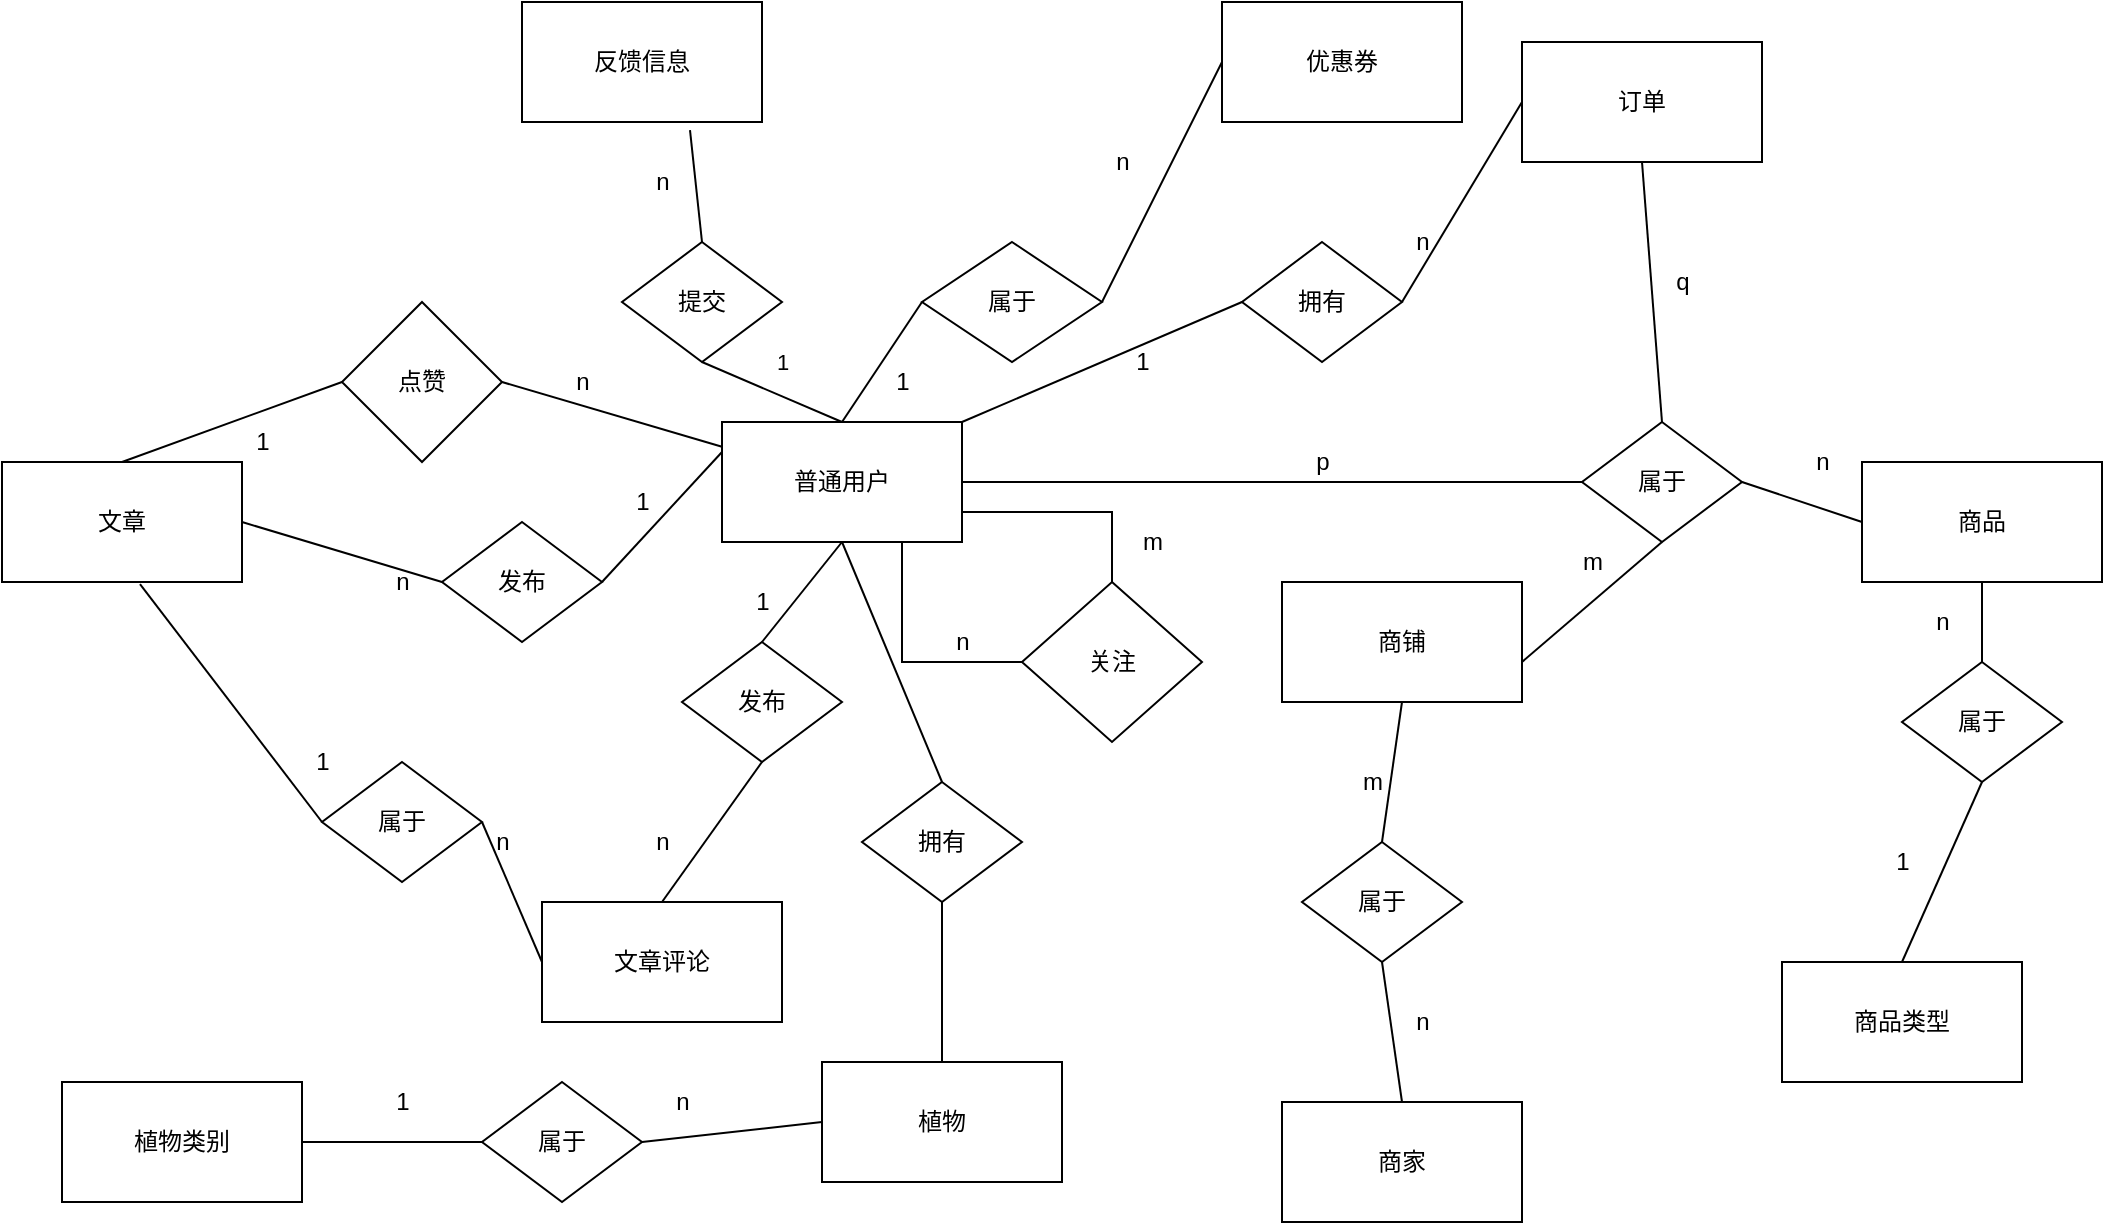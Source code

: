 <mxfile version="14.1.1" type="github">
  <diagram id="Ju9IjZxZhExvCRAQXTtL" name="Page-1">
    <mxGraphModel dx="2258" dy="2143" grid="1" gridSize="10" guides="1" tooltips="1" connect="1" arrows="1" fold="1" page="1" pageScale="1" pageWidth="827" pageHeight="1169" math="0" shadow="0">
      <root>
        <mxCell id="0" />
        <mxCell id="1" parent="0" />
        <mxCell id="KmE_w60HVCtdxXYl9T-s-9" style="edgeStyle=orthogonalEdgeStyle;rounded=0;orthogonalLoop=1;jettySize=auto;html=1;exitX=0.75;exitY=1;exitDx=0;exitDy=0;entryX=0;entryY=0.5;entryDx=0;entryDy=0;endArrow=none;endFill=0;" edge="1" parent="1" source="KmE_w60HVCtdxXYl9T-s-1" target="KmE_w60HVCtdxXYl9T-s-8">
          <mxGeometry relative="1" as="geometry" />
        </mxCell>
        <mxCell id="KmE_w60HVCtdxXYl9T-s-34" style="edgeStyle=none;rounded=0;orthogonalLoop=1;jettySize=auto;html=1;exitX=0.5;exitY=0;exitDx=0;exitDy=0;entryX=0.5;entryY=1;entryDx=0;entryDy=0;endArrow=none;endFill=0;" edge="1" parent="1" source="KmE_w60HVCtdxXYl9T-s-1" target="KmE_w60HVCtdxXYl9T-s-33">
          <mxGeometry relative="1" as="geometry" />
        </mxCell>
        <mxCell id="KmE_w60HVCtdxXYl9T-s-36" value="1" style="edgeLabel;html=1;align=center;verticalAlign=middle;resizable=0;points=[];" vertex="1" connectable="0" parent="KmE_w60HVCtdxXYl9T-s-34">
          <mxGeometry x="0.232" y="-7" relative="1" as="geometry">
            <mxPoint x="10.44" y="-5.05" as="offset" />
          </mxGeometry>
        </mxCell>
        <mxCell id="KmE_w60HVCtdxXYl9T-s-39" style="edgeStyle=none;rounded=0;orthogonalLoop=1;jettySize=auto;html=1;exitX=0.5;exitY=1;exitDx=0;exitDy=0;entryX=0.5;entryY=0;entryDx=0;entryDy=0;endArrow=none;endFill=0;" edge="1" parent="1" source="KmE_w60HVCtdxXYl9T-s-1" target="KmE_w60HVCtdxXYl9T-s-38">
          <mxGeometry relative="1" as="geometry" />
        </mxCell>
        <mxCell id="KmE_w60HVCtdxXYl9T-s-60" style="edgeStyle=none;rounded=0;orthogonalLoop=1;jettySize=auto;html=1;exitX=0.5;exitY=1;exitDx=0;exitDy=0;entryX=0.5;entryY=0;entryDx=0;entryDy=0;endArrow=none;endFill=0;" edge="1" parent="1" source="KmE_w60HVCtdxXYl9T-s-1" target="KmE_w60HVCtdxXYl9T-s-59">
          <mxGeometry relative="1" as="geometry" />
        </mxCell>
        <mxCell id="KmE_w60HVCtdxXYl9T-s-63" style="edgeStyle=none;rounded=0;orthogonalLoop=1;jettySize=auto;html=1;exitX=0;exitY=0.25;exitDx=0;exitDy=0;entryX=1;entryY=0.5;entryDx=0;entryDy=0;endArrow=none;endFill=0;" edge="1" parent="1" source="KmE_w60HVCtdxXYl9T-s-1" target="KmE_w60HVCtdxXYl9T-s-49">
          <mxGeometry relative="1" as="geometry" />
        </mxCell>
        <mxCell id="KmE_w60HVCtdxXYl9T-s-91" style="edgeStyle=none;rounded=0;orthogonalLoop=1;jettySize=auto;html=1;exitX=1;exitY=0;exitDx=0;exitDy=0;entryX=0;entryY=0.5;entryDx=0;entryDy=0;endArrow=none;endFill=0;" edge="1" parent="1" source="KmE_w60HVCtdxXYl9T-s-1" target="KmE_w60HVCtdxXYl9T-s-90">
          <mxGeometry relative="1" as="geometry" />
        </mxCell>
        <mxCell id="KmE_w60HVCtdxXYl9T-s-1" value="普通用户" style="rounded=0;whiteSpace=wrap;html=1;" vertex="1" parent="1">
          <mxGeometry x="280" y="130" width="120" height="60" as="geometry" />
        </mxCell>
        <mxCell id="KmE_w60HVCtdxXYl9T-s-2" value="反馈信息" style="rounded=0;whiteSpace=wrap;html=1;" vertex="1" parent="1">
          <mxGeometry x="180" y="-80" width="120" height="60" as="geometry" />
        </mxCell>
        <mxCell id="KmE_w60HVCtdxXYl9T-s-3" value="优惠券" style="rounded=0;whiteSpace=wrap;html=1;" vertex="1" parent="1">
          <mxGeometry x="530" y="-80" width="120" height="60" as="geometry" />
        </mxCell>
        <mxCell id="KmE_w60HVCtdxXYl9T-s-4" value="文章" style="rounded=0;whiteSpace=wrap;html=1;" vertex="1" parent="1">
          <mxGeometry x="-80" y="150" width="120" height="60" as="geometry" />
        </mxCell>
        <mxCell id="KmE_w60HVCtdxXYl9T-s-45" style="edgeStyle=none;rounded=0;orthogonalLoop=1;jettySize=auto;html=1;exitX=0;exitY=0.5;exitDx=0;exitDy=0;entryX=1;entryY=0.5;entryDx=0;entryDy=0;endArrow=none;endFill=0;" edge="1" parent="1" source="KmE_w60HVCtdxXYl9T-s-5" target="KmE_w60HVCtdxXYl9T-s-44">
          <mxGeometry relative="1" as="geometry" />
        </mxCell>
        <mxCell id="KmE_w60HVCtdxXYl9T-s-5" value="文章评论" style="rounded=0;whiteSpace=wrap;html=1;" vertex="1" parent="1">
          <mxGeometry x="190" y="370" width="120" height="60" as="geometry" />
        </mxCell>
        <mxCell id="KmE_w60HVCtdxXYl9T-s-10" style="edgeStyle=orthogonalEdgeStyle;rounded=0;orthogonalLoop=1;jettySize=auto;html=1;exitX=0.5;exitY=0;exitDx=0;exitDy=0;entryX=1;entryY=0.75;entryDx=0;entryDy=0;endArrow=none;endFill=0;" edge="1" parent="1" source="KmE_w60HVCtdxXYl9T-s-8" target="KmE_w60HVCtdxXYl9T-s-1">
          <mxGeometry relative="1" as="geometry" />
        </mxCell>
        <mxCell id="KmE_w60HVCtdxXYl9T-s-8" value="关注" style="rhombus;whiteSpace=wrap;html=1;" vertex="1" parent="1">
          <mxGeometry x="430" y="210" width="90" height="80" as="geometry" />
        </mxCell>
        <mxCell id="KmE_w60HVCtdxXYl9T-s-11" value="n" style="text;html=1;align=center;verticalAlign=middle;resizable=0;points=[];autosize=1;" vertex="1" parent="1">
          <mxGeometry x="390" y="230" width="20" height="20" as="geometry" />
        </mxCell>
        <mxCell id="KmE_w60HVCtdxXYl9T-s-12" value="m" style="text;html=1;align=center;verticalAlign=middle;resizable=0;points=[];autosize=1;" vertex="1" parent="1">
          <mxGeometry x="480" y="180" width="30" height="20" as="geometry" />
        </mxCell>
        <mxCell id="KmE_w60HVCtdxXYl9T-s-24" value="" style="endArrow=none;html=1;exitX=0.5;exitY=0;exitDx=0;exitDy=0;entryX=0;entryY=0.5;entryDx=0;entryDy=0;" edge="1" parent="1" source="KmE_w60HVCtdxXYl9T-s-4" target="KmE_w60HVCtdxXYl9T-s-54">
          <mxGeometry width="50" height="50" relative="1" as="geometry">
            <mxPoint x="30" y="200" as="sourcePoint" />
            <mxPoint x="79.96" y="120" as="targetPoint" />
          </mxGeometry>
        </mxCell>
        <mxCell id="KmE_w60HVCtdxXYl9T-s-27" value="" style="endArrow=none;html=1;exitX=1;exitY=0.5;exitDx=0;exitDy=0;" edge="1" parent="1" source="KmE_w60HVCtdxXYl9T-s-54" target="KmE_w60HVCtdxXYl9T-s-1">
          <mxGeometry width="50" height="50" relative="1" as="geometry">
            <mxPoint x="160" y="107.5" as="sourcePoint" />
            <mxPoint x="240.711" y="110" as="targetPoint" />
          </mxGeometry>
        </mxCell>
        <mxCell id="KmE_w60HVCtdxXYl9T-s-30" style="rounded=0;orthogonalLoop=1;jettySize=auto;html=1;exitX=1;exitY=0.5;exitDx=0;exitDy=0;entryX=0;entryY=0.5;entryDx=0;entryDy=0;endArrow=none;endFill=0;" edge="1" parent="1" source="KmE_w60HVCtdxXYl9T-s-28" target="KmE_w60HVCtdxXYl9T-s-3">
          <mxGeometry relative="1" as="geometry" />
        </mxCell>
        <mxCell id="KmE_w60HVCtdxXYl9T-s-28" value="属于" style="rhombus;whiteSpace=wrap;html=1;" vertex="1" parent="1">
          <mxGeometry x="380" y="40" width="90" height="60" as="geometry" />
        </mxCell>
        <mxCell id="KmE_w60HVCtdxXYl9T-s-29" value="" style="endArrow=none;html=1;exitX=0.5;exitY=0;exitDx=0;exitDy=0;entryX=0;entryY=0.5;entryDx=0;entryDy=0;" edge="1" parent="1" source="KmE_w60HVCtdxXYl9T-s-1" target="KmE_w60HVCtdxXYl9T-s-28">
          <mxGeometry width="50" height="50" relative="1" as="geometry">
            <mxPoint x="330" y="120" as="sourcePoint" />
            <mxPoint x="380" y="70" as="targetPoint" />
          </mxGeometry>
        </mxCell>
        <mxCell id="KmE_w60HVCtdxXYl9T-s-31" value="1" style="text;html=1;align=center;verticalAlign=middle;resizable=0;points=[];autosize=1;" vertex="1" parent="1">
          <mxGeometry x="360" y="100" width="20" height="20" as="geometry" />
        </mxCell>
        <mxCell id="KmE_w60HVCtdxXYl9T-s-32" value="n" style="text;html=1;align=center;verticalAlign=middle;resizable=0;points=[];autosize=1;" vertex="1" parent="1">
          <mxGeometry x="470" y="-10" width="20" height="20" as="geometry" />
        </mxCell>
        <mxCell id="KmE_w60HVCtdxXYl9T-s-35" style="edgeStyle=none;rounded=0;orthogonalLoop=1;jettySize=auto;html=1;exitX=0.5;exitY=0;exitDx=0;exitDy=0;entryX=0.7;entryY=1.067;entryDx=0;entryDy=0;endArrow=none;endFill=0;entryPerimeter=0;" edge="1" parent="1" source="KmE_w60HVCtdxXYl9T-s-33" target="KmE_w60HVCtdxXYl9T-s-2">
          <mxGeometry relative="1" as="geometry" />
        </mxCell>
        <mxCell id="KmE_w60HVCtdxXYl9T-s-33" value="提交" style="rhombus;whiteSpace=wrap;html=1;" vertex="1" parent="1">
          <mxGeometry x="230" y="40" width="80" height="60" as="geometry" />
        </mxCell>
        <mxCell id="KmE_w60HVCtdxXYl9T-s-37" value="n" style="text;html=1;align=center;verticalAlign=middle;resizable=0;points=[];autosize=1;" vertex="1" parent="1">
          <mxGeometry x="240" width="20" height="20" as="geometry" />
        </mxCell>
        <mxCell id="KmE_w60HVCtdxXYl9T-s-40" style="edgeStyle=none;rounded=0;orthogonalLoop=1;jettySize=auto;html=1;exitX=0.5;exitY=1;exitDx=0;exitDy=0;entryX=0.5;entryY=0;entryDx=0;entryDy=0;endArrow=none;endFill=0;" edge="1" parent="1" source="KmE_w60HVCtdxXYl9T-s-38" target="KmE_w60HVCtdxXYl9T-s-5">
          <mxGeometry relative="1" as="geometry" />
        </mxCell>
        <mxCell id="KmE_w60HVCtdxXYl9T-s-38" value="发布" style="rhombus;whiteSpace=wrap;html=1;" vertex="1" parent="1">
          <mxGeometry x="260" y="240" width="80" height="60" as="geometry" />
        </mxCell>
        <mxCell id="KmE_w60HVCtdxXYl9T-s-42" value="1" style="text;html=1;align=center;verticalAlign=middle;resizable=0;points=[];autosize=1;" vertex="1" parent="1">
          <mxGeometry x="290" y="210" width="20" height="20" as="geometry" />
        </mxCell>
        <mxCell id="KmE_w60HVCtdxXYl9T-s-43" value="n" style="text;html=1;align=center;verticalAlign=middle;resizable=0;points=[];autosize=1;" vertex="1" parent="1">
          <mxGeometry x="240" y="330" width="20" height="20" as="geometry" />
        </mxCell>
        <mxCell id="KmE_w60HVCtdxXYl9T-s-46" style="edgeStyle=none;rounded=0;orthogonalLoop=1;jettySize=auto;html=1;exitX=0;exitY=0.5;exitDx=0;exitDy=0;entryX=0.575;entryY=1.017;entryDx=0;entryDy=0;entryPerimeter=0;endArrow=none;endFill=0;" edge="1" parent="1" source="KmE_w60HVCtdxXYl9T-s-44" target="KmE_w60HVCtdxXYl9T-s-4">
          <mxGeometry relative="1" as="geometry" />
        </mxCell>
        <mxCell id="KmE_w60HVCtdxXYl9T-s-44" value="属于" style="rhombus;whiteSpace=wrap;html=1;" vertex="1" parent="1">
          <mxGeometry x="80" y="300" width="80" height="60" as="geometry" />
        </mxCell>
        <mxCell id="KmE_w60HVCtdxXYl9T-s-47" value="n" style="text;html=1;align=center;verticalAlign=middle;resizable=0;points=[];autosize=1;" vertex="1" parent="1">
          <mxGeometry x="160" y="330" width="20" height="20" as="geometry" />
        </mxCell>
        <mxCell id="KmE_w60HVCtdxXYl9T-s-48" value="1" style="text;html=1;align=center;verticalAlign=middle;resizable=0;points=[];autosize=1;" vertex="1" parent="1">
          <mxGeometry x="70" y="290" width="20" height="20" as="geometry" />
        </mxCell>
        <mxCell id="KmE_w60HVCtdxXYl9T-s-51" style="edgeStyle=none;rounded=0;orthogonalLoop=1;jettySize=auto;html=1;exitX=0;exitY=0.5;exitDx=0;exitDy=0;entryX=1;entryY=0.5;entryDx=0;entryDy=0;endArrow=none;endFill=0;" edge="1" parent="1" source="KmE_w60HVCtdxXYl9T-s-49" target="KmE_w60HVCtdxXYl9T-s-4">
          <mxGeometry relative="1" as="geometry" />
        </mxCell>
        <mxCell id="KmE_w60HVCtdxXYl9T-s-49" value="发布" style="rhombus;whiteSpace=wrap;html=1;" vertex="1" parent="1">
          <mxGeometry x="140" y="180" width="80" height="60" as="geometry" />
        </mxCell>
        <mxCell id="KmE_w60HVCtdxXYl9T-s-53" value="n" style="text;html=1;align=center;verticalAlign=middle;resizable=0;points=[];autosize=1;" vertex="1" parent="1">
          <mxGeometry x="110" y="200" width="20" height="20" as="geometry" />
        </mxCell>
        <mxCell id="KmE_w60HVCtdxXYl9T-s-54" value="点赞" style="rhombus;whiteSpace=wrap;html=1;" vertex="1" parent="1">
          <mxGeometry x="90" y="70" width="80" height="80" as="geometry" />
        </mxCell>
        <mxCell id="KmE_w60HVCtdxXYl9T-s-55" value="n" style="text;html=1;align=center;verticalAlign=middle;resizable=0;points=[];autosize=1;" vertex="1" parent="1">
          <mxGeometry x="200" y="100" width="20" height="20" as="geometry" />
        </mxCell>
        <mxCell id="KmE_w60HVCtdxXYl9T-s-56" value="1" style="text;html=1;align=center;verticalAlign=middle;resizable=0;points=[];autosize=1;" vertex="1" parent="1">
          <mxGeometry x="40" y="130" width="20" height="20" as="geometry" />
        </mxCell>
        <mxCell id="KmE_w60HVCtdxXYl9T-s-109" style="edgeStyle=none;rounded=0;orthogonalLoop=1;jettySize=auto;html=1;exitX=0;exitY=0.5;exitDx=0;exitDy=0;entryX=1;entryY=0.5;entryDx=0;entryDy=0;endArrow=none;endFill=0;" edge="1" parent="1" source="KmE_w60HVCtdxXYl9T-s-57" target="KmE_w60HVCtdxXYl9T-s-108">
          <mxGeometry relative="1" as="geometry" />
        </mxCell>
        <mxCell id="KmE_w60HVCtdxXYl9T-s-57" value="植物" style="rounded=0;whiteSpace=wrap;html=1;" vertex="1" parent="1">
          <mxGeometry x="330" y="450" width="120" height="60" as="geometry" />
        </mxCell>
        <mxCell id="KmE_w60HVCtdxXYl9T-s-61" style="edgeStyle=none;rounded=0;orthogonalLoop=1;jettySize=auto;html=1;exitX=0.5;exitY=1;exitDx=0;exitDy=0;entryX=0.5;entryY=0;entryDx=0;entryDy=0;endArrow=none;endFill=0;" edge="1" parent="1" source="KmE_w60HVCtdxXYl9T-s-59" target="KmE_w60HVCtdxXYl9T-s-57">
          <mxGeometry relative="1" as="geometry" />
        </mxCell>
        <mxCell id="KmE_w60HVCtdxXYl9T-s-59" value="拥有" style="rhombus;whiteSpace=wrap;html=1;" vertex="1" parent="1">
          <mxGeometry x="350" y="310" width="80" height="60" as="geometry" />
        </mxCell>
        <mxCell id="KmE_w60HVCtdxXYl9T-s-64" value="1" style="text;html=1;align=center;verticalAlign=middle;resizable=0;points=[];autosize=1;" vertex="1" parent="1">
          <mxGeometry x="230" y="160" width="20" height="20" as="geometry" />
        </mxCell>
        <mxCell id="KmE_w60HVCtdxXYl9T-s-66" value="商家" style="rounded=0;whiteSpace=wrap;html=1;" vertex="1" parent="1">
          <mxGeometry x="560" y="470" width="120" height="60" as="geometry" />
        </mxCell>
        <mxCell id="KmE_w60HVCtdxXYl9T-s-73" style="edgeStyle=none;rounded=0;orthogonalLoop=1;jettySize=auto;html=1;exitX=0.5;exitY=1;exitDx=0;exitDy=0;entryX=0.5;entryY=0;entryDx=0;entryDy=0;endArrow=none;endFill=0;" edge="1" parent="1" source="KmE_w60HVCtdxXYl9T-s-67" target="KmE_w60HVCtdxXYl9T-s-72">
          <mxGeometry relative="1" as="geometry" />
        </mxCell>
        <mxCell id="KmE_w60HVCtdxXYl9T-s-67" value="商铺" style="rounded=0;whiteSpace=wrap;html=1;" vertex="1" parent="1">
          <mxGeometry x="560" y="210" width="120" height="60" as="geometry" />
        </mxCell>
        <mxCell id="KmE_w60HVCtdxXYl9T-s-96" style="edgeStyle=none;rounded=0;orthogonalLoop=1;jettySize=auto;html=1;exitX=0.5;exitY=1;exitDx=0;exitDy=0;entryX=0.5;entryY=0;entryDx=0;entryDy=0;endArrow=none;endFill=0;" edge="1" parent="1" source="KmE_w60HVCtdxXYl9T-s-69" target="KmE_w60HVCtdxXYl9T-s-77">
          <mxGeometry relative="1" as="geometry" />
        </mxCell>
        <mxCell id="KmE_w60HVCtdxXYl9T-s-69" value="订单" style="rounded=0;whiteSpace=wrap;html=1;" vertex="1" parent="1">
          <mxGeometry x="680" y="-60" width="120" height="60" as="geometry" />
        </mxCell>
        <mxCell id="KmE_w60HVCtdxXYl9T-s-78" style="edgeStyle=none;rounded=0;orthogonalLoop=1;jettySize=auto;html=1;exitX=0;exitY=0.5;exitDx=0;exitDy=0;entryX=1;entryY=0.5;entryDx=0;entryDy=0;endArrow=none;endFill=0;" edge="1" parent="1" source="KmE_w60HVCtdxXYl9T-s-70" target="KmE_w60HVCtdxXYl9T-s-77">
          <mxGeometry relative="1" as="geometry" />
        </mxCell>
        <mxCell id="KmE_w60HVCtdxXYl9T-s-104" style="edgeStyle=none;rounded=0;orthogonalLoop=1;jettySize=auto;html=1;exitX=0.5;exitY=1;exitDx=0;exitDy=0;entryX=0.5;entryY=0;entryDx=0;entryDy=0;endArrow=none;endFill=0;" edge="1" parent="1" source="KmE_w60HVCtdxXYl9T-s-70" target="KmE_w60HVCtdxXYl9T-s-82">
          <mxGeometry relative="1" as="geometry" />
        </mxCell>
        <mxCell id="KmE_w60HVCtdxXYl9T-s-70" value="商品" style="rounded=0;whiteSpace=wrap;html=1;" vertex="1" parent="1">
          <mxGeometry x="850" y="150" width="120" height="60" as="geometry" />
        </mxCell>
        <mxCell id="KmE_w60HVCtdxXYl9T-s-71" value="商品类型" style="rounded=0;whiteSpace=wrap;html=1;" vertex="1" parent="1">
          <mxGeometry x="810" y="400" width="120" height="60" as="geometry" />
        </mxCell>
        <mxCell id="KmE_w60HVCtdxXYl9T-s-74" style="edgeStyle=none;rounded=0;orthogonalLoop=1;jettySize=auto;html=1;exitX=0.5;exitY=1;exitDx=0;exitDy=0;entryX=0.5;entryY=0;entryDx=0;entryDy=0;endArrow=none;endFill=0;" edge="1" parent="1" source="KmE_w60HVCtdxXYl9T-s-72" target="KmE_w60HVCtdxXYl9T-s-66">
          <mxGeometry relative="1" as="geometry" />
        </mxCell>
        <mxCell id="KmE_w60HVCtdxXYl9T-s-72" value="属于" style="rhombus;whiteSpace=wrap;html=1;" vertex="1" parent="1">
          <mxGeometry x="570" y="340" width="80" height="60" as="geometry" />
        </mxCell>
        <mxCell id="KmE_w60HVCtdxXYl9T-s-75" value="m" style="text;html=1;align=center;verticalAlign=middle;resizable=0;points=[];autosize=1;" vertex="1" parent="1">
          <mxGeometry x="590" y="300" width="30" height="20" as="geometry" />
        </mxCell>
        <mxCell id="KmE_w60HVCtdxXYl9T-s-76" value="n" style="text;html=1;align=center;verticalAlign=middle;resizable=0;points=[];autosize=1;" vertex="1" parent="1">
          <mxGeometry x="620" y="420" width="20" height="20" as="geometry" />
        </mxCell>
        <mxCell id="KmE_w60HVCtdxXYl9T-s-79" style="edgeStyle=none;rounded=0;orthogonalLoop=1;jettySize=auto;html=1;exitX=0.5;exitY=1;exitDx=0;exitDy=0;endArrow=none;endFill=0;exitPerimeter=0;" edge="1" parent="1" source="KmE_w60HVCtdxXYl9T-s-77">
          <mxGeometry relative="1" as="geometry">
            <mxPoint x="680" y="250" as="targetPoint" />
          </mxGeometry>
        </mxCell>
        <mxCell id="KmE_w60HVCtdxXYl9T-s-87" style="edgeStyle=none;rounded=0;orthogonalLoop=1;jettySize=auto;html=1;exitX=0;exitY=0.5;exitDx=0;exitDy=0;entryX=1;entryY=0.5;entryDx=0;entryDy=0;endArrow=none;endFill=0;" edge="1" parent="1" source="KmE_w60HVCtdxXYl9T-s-77" target="KmE_w60HVCtdxXYl9T-s-1">
          <mxGeometry relative="1" as="geometry" />
        </mxCell>
        <mxCell id="KmE_w60HVCtdxXYl9T-s-77" value="属于" style="rhombus;whiteSpace=wrap;html=1;" vertex="1" parent="1">
          <mxGeometry x="710" y="130" width="80" height="60" as="geometry" />
        </mxCell>
        <mxCell id="KmE_w60HVCtdxXYl9T-s-80" value="n" style="text;html=1;align=center;verticalAlign=middle;resizable=0;points=[];autosize=1;" vertex="1" parent="1">
          <mxGeometry x="820" y="140" width="20" height="20" as="geometry" />
        </mxCell>
        <mxCell id="KmE_w60HVCtdxXYl9T-s-81" value="m" style="text;html=1;align=center;verticalAlign=middle;resizable=0;points=[];autosize=1;" vertex="1" parent="1">
          <mxGeometry x="700" y="190" width="30" height="20" as="geometry" />
        </mxCell>
        <mxCell id="KmE_w60HVCtdxXYl9T-s-105" style="edgeStyle=none;rounded=0;orthogonalLoop=1;jettySize=auto;html=1;exitX=0.5;exitY=1;exitDx=0;exitDy=0;entryX=0.5;entryY=0;entryDx=0;entryDy=0;endArrow=none;endFill=0;" edge="1" parent="1" source="KmE_w60HVCtdxXYl9T-s-82" target="KmE_w60HVCtdxXYl9T-s-71">
          <mxGeometry relative="1" as="geometry" />
        </mxCell>
        <mxCell id="KmE_w60HVCtdxXYl9T-s-82" value="属于" style="rhombus;whiteSpace=wrap;html=1;" vertex="1" parent="1">
          <mxGeometry x="870" y="250" width="80" height="60" as="geometry" />
        </mxCell>
        <mxCell id="KmE_w60HVCtdxXYl9T-s-88" value="p" style="text;html=1;align=center;verticalAlign=middle;resizable=0;points=[];autosize=1;" vertex="1" parent="1">
          <mxGeometry x="570" y="140" width="20" height="20" as="geometry" />
        </mxCell>
        <mxCell id="KmE_w60HVCtdxXYl9T-s-92" style="edgeStyle=none;rounded=0;orthogonalLoop=1;jettySize=auto;html=1;exitX=1;exitY=0.5;exitDx=0;exitDy=0;entryX=0;entryY=0.5;entryDx=0;entryDy=0;endArrow=none;endFill=0;" edge="1" parent="1" source="KmE_w60HVCtdxXYl9T-s-90" target="KmE_w60HVCtdxXYl9T-s-69">
          <mxGeometry relative="1" as="geometry" />
        </mxCell>
        <mxCell id="KmE_w60HVCtdxXYl9T-s-90" value="拥有" style="rhombus;whiteSpace=wrap;html=1;" vertex="1" parent="1">
          <mxGeometry x="540" y="40" width="80" height="60" as="geometry" />
        </mxCell>
        <mxCell id="KmE_w60HVCtdxXYl9T-s-93" value="1" style="text;html=1;align=center;verticalAlign=middle;resizable=0;points=[];autosize=1;" vertex="1" parent="1">
          <mxGeometry x="480" y="90" width="20" height="20" as="geometry" />
        </mxCell>
        <mxCell id="KmE_w60HVCtdxXYl9T-s-94" value="n" style="text;html=1;align=center;verticalAlign=middle;resizable=0;points=[];autosize=1;" vertex="1" parent="1">
          <mxGeometry x="620" y="30" width="20" height="20" as="geometry" />
        </mxCell>
        <mxCell id="KmE_w60HVCtdxXYl9T-s-97" value="q" style="text;html=1;align=center;verticalAlign=middle;resizable=0;points=[];autosize=1;" vertex="1" parent="1">
          <mxGeometry x="750" y="50" width="20" height="20" as="geometry" />
        </mxCell>
        <mxCell id="KmE_w60HVCtdxXYl9T-s-103" value="植物类别" style="rounded=0;whiteSpace=wrap;html=1;" vertex="1" parent="1">
          <mxGeometry x="-50" y="460" width="120" height="60" as="geometry" />
        </mxCell>
        <mxCell id="KmE_w60HVCtdxXYl9T-s-106" value="n" style="text;html=1;align=center;verticalAlign=middle;resizable=0;points=[];autosize=1;" vertex="1" parent="1">
          <mxGeometry x="880" y="220" width="20" height="20" as="geometry" />
        </mxCell>
        <mxCell id="KmE_w60HVCtdxXYl9T-s-107" value="1" style="text;html=1;align=center;verticalAlign=middle;resizable=0;points=[];autosize=1;" vertex="1" parent="1">
          <mxGeometry x="860" y="340" width="20" height="20" as="geometry" />
        </mxCell>
        <mxCell id="KmE_w60HVCtdxXYl9T-s-110" style="edgeStyle=none;rounded=0;orthogonalLoop=1;jettySize=auto;html=1;exitX=0;exitY=0.5;exitDx=0;exitDy=0;entryX=1;entryY=0.5;entryDx=0;entryDy=0;endArrow=none;endFill=0;" edge="1" parent="1" source="KmE_w60HVCtdxXYl9T-s-108" target="KmE_w60HVCtdxXYl9T-s-103">
          <mxGeometry relative="1" as="geometry" />
        </mxCell>
        <mxCell id="KmE_w60HVCtdxXYl9T-s-108" value="属于" style="rhombus;whiteSpace=wrap;html=1;" vertex="1" parent="1">
          <mxGeometry x="160" y="460" width="80" height="60" as="geometry" />
        </mxCell>
        <mxCell id="KmE_w60HVCtdxXYl9T-s-111" value="n" style="text;html=1;align=center;verticalAlign=middle;resizable=0;points=[];autosize=1;" vertex="1" parent="1">
          <mxGeometry x="250" y="460" width="20" height="20" as="geometry" />
        </mxCell>
        <mxCell id="KmE_w60HVCtdxXYl9T-s-112" value="1" style="text;html=1;align=center;verticalAlign=middle;resizable=0;points=[];autosize=1;" vertex="1" parent="1">
          <mxGeometry x="110" y="460" width="20" height="20" as="geometry" />
        </mxCell>
      </root>
    </mxGraphModel>
  </diagram>
</mxfile>
